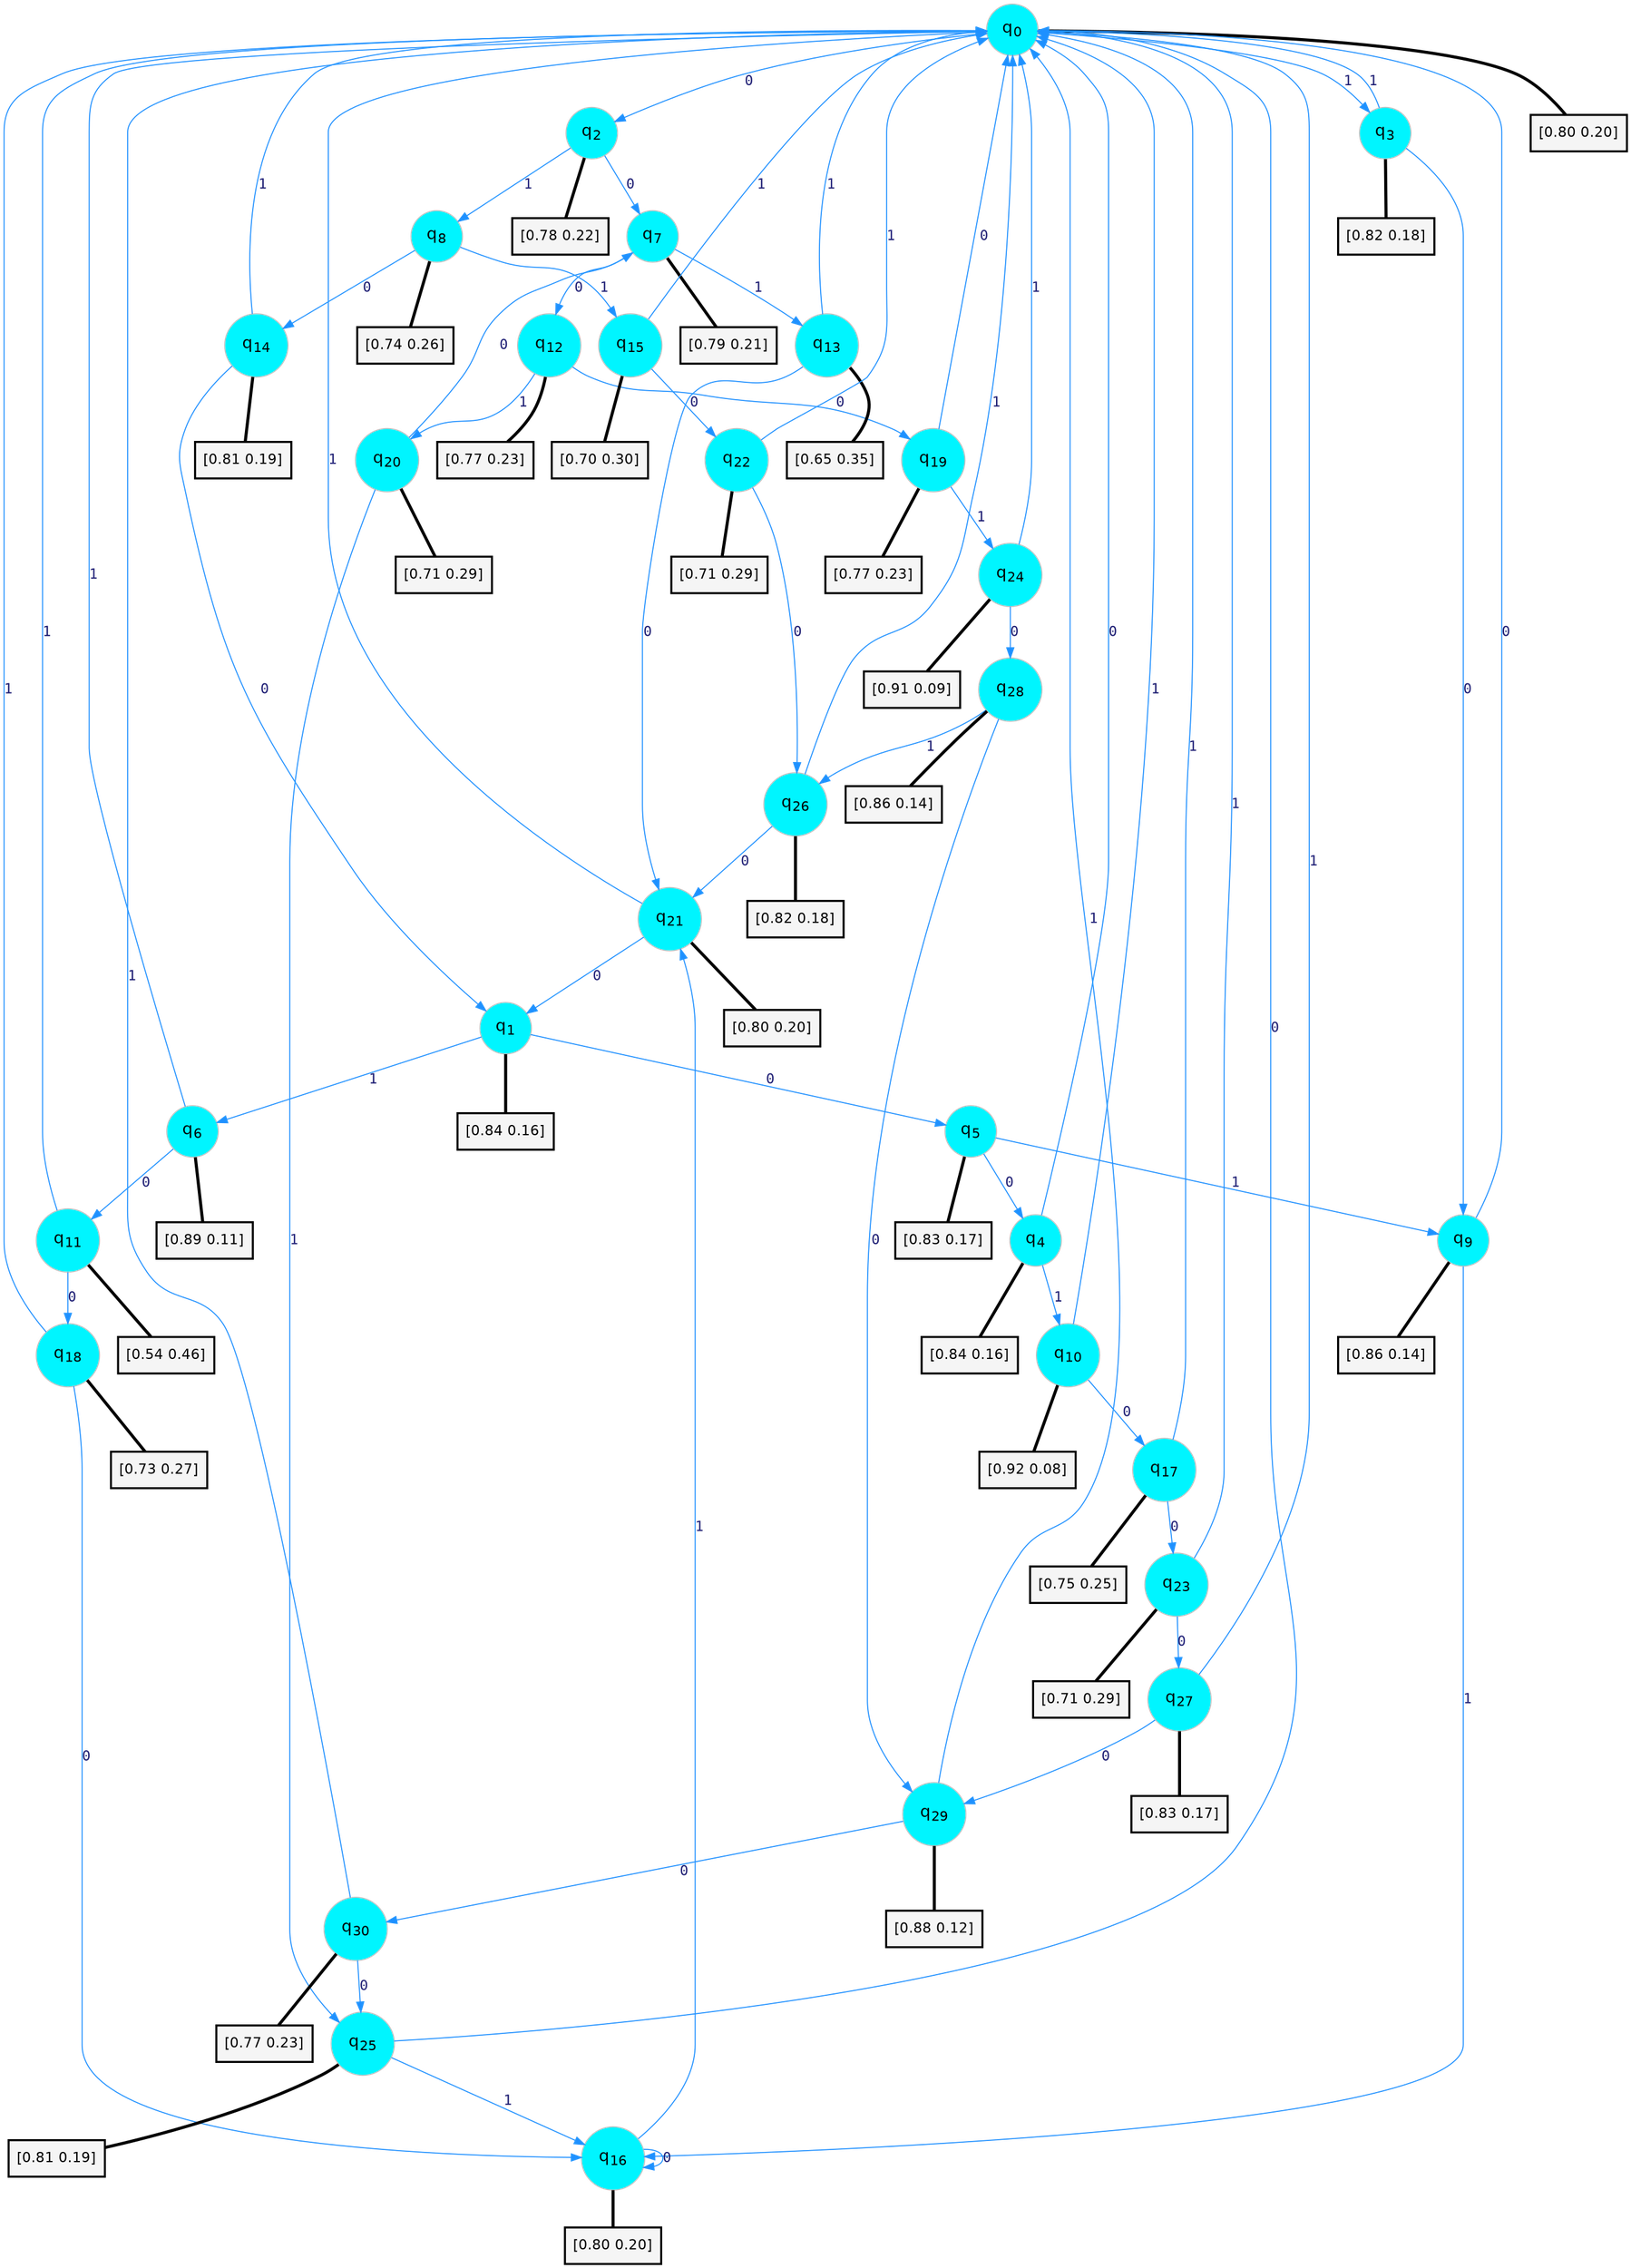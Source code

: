 digraph G {
graph [
bgcolor=transparent, dpi=300, rankdir=TD, size="40,25"];
node [
color=gray, fillcolor=turquoise1, fontcolor=black, fontname=Helvetica, fontsize=16, fontweight=bold, shape=circle, style=filled];
edge [
arrowsize=1, color=dodgerblue1, fontcolor=midnightblue, fontname=courier, fontweight=bold, penwidth=1, style=solid, weight=20];
0[label=<q<SUB>0</SUB>>];
1[label=<q<SUB>1</SUB>>];
2[label=<q<SUB>2</SUB>>];
3[label=<q<SUB>3</SUB>>];
4[label=<q<SUB>4</SUB>>];
5[label=<q<SUB>5</SUB>>];
6[label=<q<SUB>6</SUB>>];
7[label=<q<SUB>7</SUB>>];
8[label=<q<SUB>8</SUB>>];
9[label=<q<SUB>9</SUB>>];
10[label=<q<SUB>10</SUB>>];
11[label=<q<SUB>11</SUB>>];
12[label=<q<SUB>12</SUB>>];
13[label=<q<SUB>13</SUB>>];
14[label=<q<SUB>14</SUB>>];
15[label=<q<SUB>15</SUB>>];
16[label=<q<SUB>16</SUB>>];
17[label=<q<SUB>17</SUB>>];
18[label=<q<SUB>18</SUB>>];
19[label=<q<SUB>19</SUB>>];
20[label=<q<SUB>20</SUB>>];
21[label=<q<SUB>21</SUB>>];
22[label=<q<SUB>22</SUB>>];
23[label=<q<SUB>23</SUB>>];
24[label=<q<SUB>24</SUB>>];
25[label=<q<SUB>25</SUB>>];
26[label=<q<SUB>26</SUB>>];
27[label=<q<SUB>27</SUB>>];
28[label=<q<SUB>28</SUB>>];
29[label=<q<SUB>29</SUB>>];
30[label=<q<SUB>30</SUB>>];
31[label="[0.80 0.20]", shape=box,fontcolor=black, fontname=Helvetica, fontsize=14, penwidth=2, fillcolor=whitesmoke,color=black];
32[label="[0.84 0.16]", shape=box,fontcolor=black, fontname=Helvetica, fontsize=14, penwidth=2, fillcolor=whitesmoke,color=black];
33[label="[0.78 0.22]", shape=box,fontcolor=black, fontname=Helvetica, fontsize=14, penwidth=2, fillcolor=whitesmoke,color=black];
34[label="[0.82 0.18]", shape=box,fontcolor=black, fontname=Helvetica, fontsize=14, penwidth=2, fillcolor=whitesmoke,color=black];
35[label="[0.84 0.16]", shape=box,fontcolor=black, fontname=Helvetica, fontsize=14, penwidth=2, fillcolor=whitesmoke,color=black];
36[label="[0.83 0.17]", shape=box,fontcolor=black, fontname=Helvetica, fontsize=14, penwidth=2, fillcolor=whitesmoke,color=black];
37[label="[0.89 0.11]", shape=box,fontcolor=black, fontname=Helvetica, fontsize=14, penwidth=2, fillcolor=whitesmoke,color=black];
38[label="[0.79 0.21]", shape=box,fontcolor=black, fontname=Helvetica, fontsize=14, penwidth=2, fillcolor=whitesmoke,color=black];
39[label="[0.74 0.26]", shape=box,fontcolor=black, fontname=Helvetica, fontsize=14, penwidth=2, fillcolor=whitesmoke,color=black];
40[label="[0.86 0.14]", shape=box,fontcolor=black, fontname=Helvetica, fontsize=14, penwidth=2, fillcolor=whitesmoke,color=black];
41[label="[0.92 0.08]", shape=box,fontcolor=black, fontname=Helvetica, fontsize=14, penwidth=2, fillcolor=whitesmoke,color=black];
42[label="[0.54 0.46]", shape=box,fontcolor=black, fontname=Helvetica, fontsize=14, penwidth=2, fillcolor=whitesmoke,color=black];
43[label="[0.77 0.23]", shape=box,fontcolor=black, fontname=Helvetica, fontsize=14, penwidth=2, fillcolor=whitesmoke,color=black];
44[label="[0.65 0.35]", shape=box,fontcolor=black, fontname=Helvetica, fontsize=14, penwidth=2, fillcolor=whitesmoke,color=black];
45[label="[0.81 0.19]", shape=box,fontcolor=black, fontname=Helvetica, fontsize=14, penwidth=2, fillcolor=whitesmoke,color=black];
46[label="[0.70 0.30]", shape=box,fontcolor=black, fontname=Helvetica, fontsize=14, penwidth=2, fillcolor=whitesmoke,color=black];
47[label="[0.80 0.20]", shape=box,fontcolor=black, fontname=Helvetica, fontsize=14, penwidth=2, fillcolor=whitesmoke,color=black];
48[label="[0.75 0.25]", shape=box,fontcolor=black, fontname=Helvetica, fontsize=14, penwidth=2, fillcolor=whitesmoke,color=black];
49[label="[0.73 0.27]", shape=box,fontcolor=black, fontname=Helvetica, fontsize=14, penwidth=2, fillcolor=whitesmoke,color=black];
50[label="[0.77 0.23]", shape=box,fontcolor=black, fontname=Helvetica, fontsize=14, penwidth=2, fillcolor=whitesmoke,color=black];
51[label="[0.71 0.29]", shape=box,fontcolor=black, fontname=Helvetica, fontsize=14, penwidth=2, fillcolor=whitesmoke,color=black];
52[label="[0.80 0.20]", shape=box,fontcolor=black, fontname=Helvetica, fontsize=14, penwidth=2, fillcolor=whitesmoke,color=black];
53[label="[0.71 0.29]", shape=box,fontcolor=black, fontname=Helvetica, fontsize=14, penwidth=2, fillcolor=whitesmoke,color=black];
54[label="[0.71 0.29]", shape=box,fontcolor=black, fontname=Helvetica, fontsize=14, penwidth=2, fillcolor=whitesmoke,color=black];
55[label="[0.91 0.09]", shape=box,fontcolor=black, fontname=Helvetica, fontsize=14, penwidth=2, fillcolor=whitesmoke,color=black];
56[label="[0.81 0.19]", shape=box,fontcolor=black, fontname=Helvetica, fontsize=14, penwidth=2, fillcolor=whitesmoke,color=black];
57[label="[0.82 0.18]", shape=box,fontcolor=black, fontname=Helvetica, fontsize=14, penwidth=2, fillcolor=whitesmoke,color=black];
58[label="[0.83 0.17]", shape=box,fontcolor=black, fontname=Helvetica, fontsize=14, penwidth=2, fillcolor=whitesmoke,color=black];
59[label="[0.86 0.14]", shape=box,fontcolor=black, fontname=Helvetica, fontsize=14, penwidth=2, fillcolor=whitesmoke,color=black];
60[label="[0.88 0.12]", shape=box,fontcolor=black, fontname=Helvetica, fontsize=14, penwidth=2, fillcolor=whitesmoke,color=black];
61[label="[0.77 0.23]", shape=box,fontcolor=black, fontname=Helvetica, fontsize=14, penwidth=2, fillcolor=whitesmoke,color=black];
0->2 [label=0];
0->3 [label=1];
0->31 [arrowhead=none, penwidth=3,color=black];
1->5 [label=0];
1->6 [label=1];
1->32 [arrowhead=none, penwidth=3,color=black];
2->7 [label=0];
2->8 [label=1];
2->33 [arrowhead=none, penwidth=3,color=black];
3->9 [label=0];
3->0 [label=1];
3->34 [arrowhead=none, penwidth=3,color=black];
4->0 [label=0];
4->10 [label=1];
4->35 [arrowhead=none, penwidth=3,color=black];
5->4 [label=0];
5->9 [label=1];
5->36 [arrowhead=none, penwidth=3,color=black];
6->11 [label=0];
6->0 [label=1];
6->37 [arrowhead=none, penwidth=3,color=black];
7->12 [label=0];
7->13 [label=1];
7->38 [arrowhead=none, penwidth=3,color=black];
8->14 [label=0];
8->15 [label=1];
8->39 [arrowhead=none, penwidth=3,color=black];
9->0 [label=0];
9->16 [label=1];
9->40 [arrowhead=none, penwidth=3,color=black];
10->17 [label=0];
10->0 [label=1];
10->41 [arrowhead=none, penwidth=3,color=black];
11->18 [label=0];
11->0 [label=1];
11->42 [arrowhead=none, penwidth=3,color=black];
12->19 [label=0];
12->20 [label=1];
12->43 [arrowhead=none, penwidth=3,color=black];
13->21 [label=0];
13->0 [label=1];
13->44 [arrowhead=none, penwidth=3,color=black];
14->1 [label=0];
14->0 [label=1];
14->45 [arrowhead=none, penwidth=3,color=black];
15->22 [label=0];
15->0 [label=1];
15->46 [arrowhead=none, penwidth=3,color=black];
16->16 [label=0];
16->21 [label=1];
16->47 [arrowhead=none, penwidth=3,color=black];
17->23 [label=0];
17->0 [label=1];
17->48 [arrowhead=none, penwidth=3,color=black];
18->16 [label=0];
18->0 [label=1];
18->49 [arrowhead=none, penwidth=3,color=black];
19->0 [label=0];
19->24 [label=1];
19->50 [arrowhead=none, penwidth=3,color=black];
20->7 [label=0];
20->25 [label=1];
20->51 [arrowhead=none, penwidth=3,color=black];
21->1 [label=0];
21->0 [label=1];
21->52 [arrowhead=none, penwidth=3,color=black];
22->26 [label=0];
22->0 [label=1];
22->53 [arrowhead=none, penwidth=3,color=black];
23->27 [label=0];
23->0 [label=1];
23->54 [arrowhead=none, penwidth=3,color=black];
24->28 [label=0];
24->0 [label=1];
24->55 [arrowhead=none, penwidth=3,color=black];
25->0 [label=0];
25->16 [label=1];
25->56 [arrowhead=none, penwidth=3,color=black];
26->21 [label=0];
26->0 [label=1];
26->57 [arrowhead=none, penwidth=3,color=black];
27->29 [label=0];
27->0 [label=1];
27->58 [arrowhead=none, penwidth=3,color=black];
28->29 [label=0];
28->26 [label=1];
28->59 [arrowhead=none, penwidth=3,color=black];
29->30 [label=0];
29->0 [label=1];
29->60 [arrowhead=none, penwidth=3,color=black];
30->25 [label=0];
30->0 [label=1];
30->61 [arrowhead=none, penwidth=3,color=black];
}
